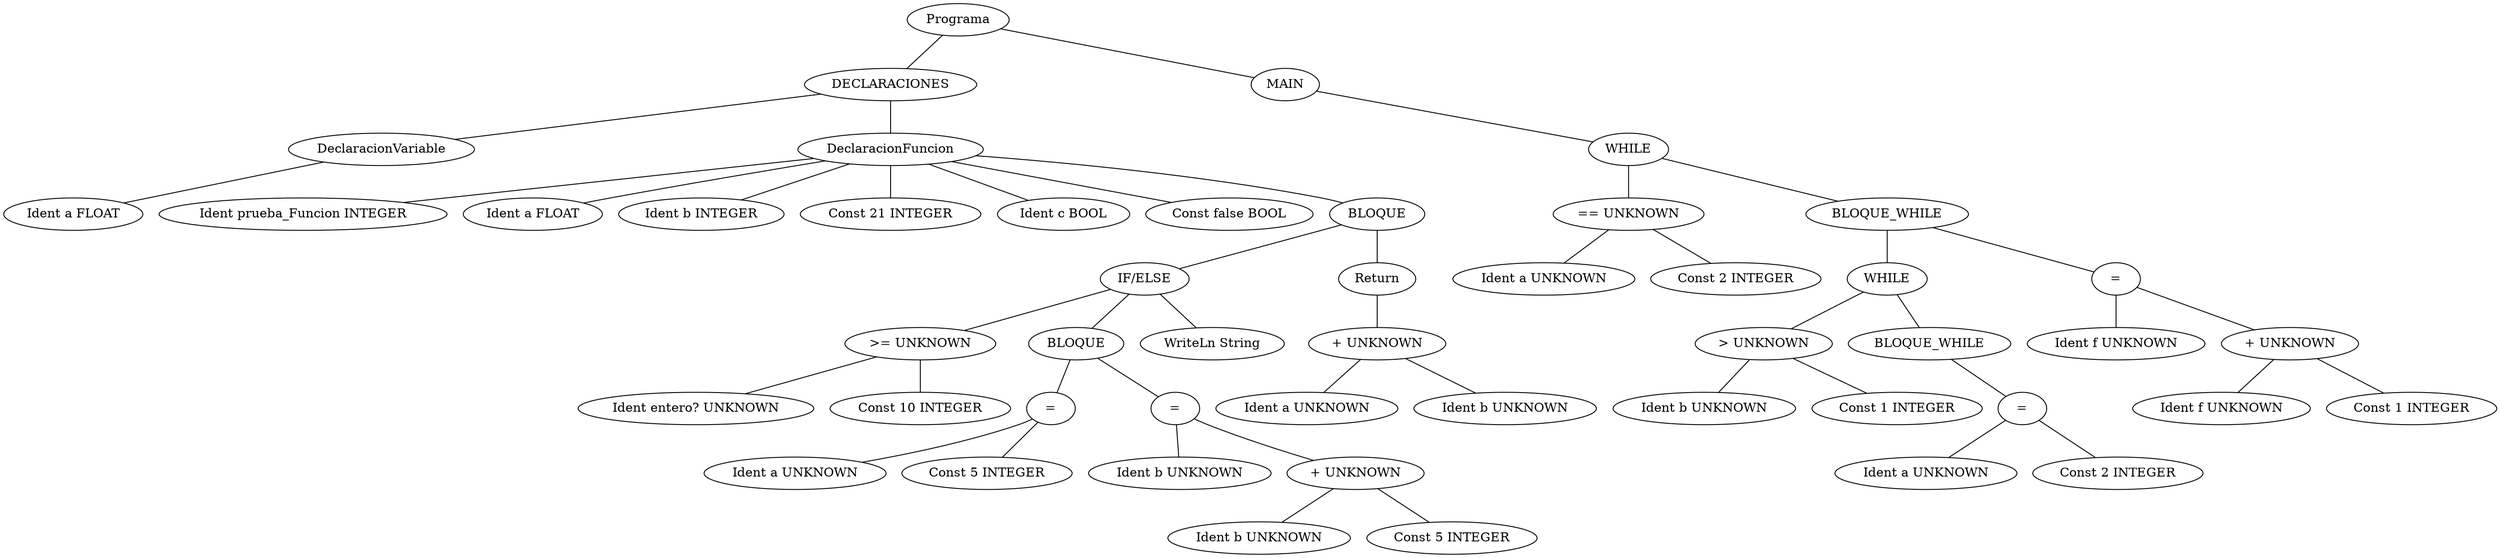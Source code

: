 graph G {1 [label="Programa"]
2 [label="DECLARACIONES"]
1 -- 2
3 [label="DeclaracionVariable"]
2 -- 3
5 [label="Ident a FLOAT"]
3 -- 5
6 [label="DeclaracionFuncion"]
2 -- 6
7 [label="Ident prueba_Funcion INTEGER"]
6 -- 7
27 [label="Ident a FLOAT"]
6 -- 27
28 [label="Ident b INTEGER"]
6 -- 28
29 [label="Const 21 INTEGER"]
6 -- 29
30 [label="Ident c BOOL"]
6 -- 30
31 [label="Const false BOOL"]
6 -- 31
8 [label="BLOQUE"]
6 -- 8
9 [label="IF/ELSE"]
8 -- 9
10 [label=">= UNKNOWN"]
9 -- 10
11 [label="Ident entero? UNKNOWN"]
10 -- 11
12 [label="Const 10 INTEGER"]
10 -- 12
13 [label="BLOQUE"]
9 -- 13
14 [label="="]
13 -- 14
15 [label="Ident a UNKNOWN"]
14 -- 15
16 [label="Const 5 INTEGER"]
14 -- 16
17 [label="="]
13 -- 17
18 [label="Ident b UNKNOWN"]
17 -- 18
19 [label="+ UNKNOWN"]
17 -- 19
20 [label="Ident b UNKNOWN"]
19 -- 20
21 [label="Const 5 INTEGER"]
19 -- 21
22 [label="WriteLn String"]
9 -- 22
23 [label="Return"]
8 -- 23
24 [label="+ UNKNOWN"]
23 -- 24
25 [label="Ident a UNKNOWN"]
24 -- 25
26 [label="Ident b UNKNOWN"]
24 -- 26
32 [label="MAIN"]
1 -- 32
33 [label="WHILE"]
32 -- 33
34 [label="== UNKNOWN"]
33 -- 34
35 [label="Ident a UNKNOWN"]
34 -- 35
36 [label="Const 2 INTEGER"]
34 -- 36
37 [label="BLOQUE_WHILE"]
33 -- 37
38 [label="WHILE"]
37 -- 38
39 [label="> UNKNOWN"]
38 -- 39
40 [label="Ident b UNKNOWN"]
39 -- 40
41 [label="Const 1 INTEGER"]
39 -- 41
42 [label="BLOQUE_WHILE"]
38 -- 42
43 [label="="]
42 -- 43
44 [label="Ident a UNKNOWN"]
43 -- 44
45 [label="Const 2 INTEGER"]
43 -- 45
46 [label="="]
37 -- 46
47 [label="Ident f UNKNOWN"]
46 -- 47
48 [label="+ UNKNOWN"]
46 -- 48
49 [label="Ident f UNKNOWN"]
48 -- 49
50 [label="Const 1 INTEGER"]
48 -- 50
}

